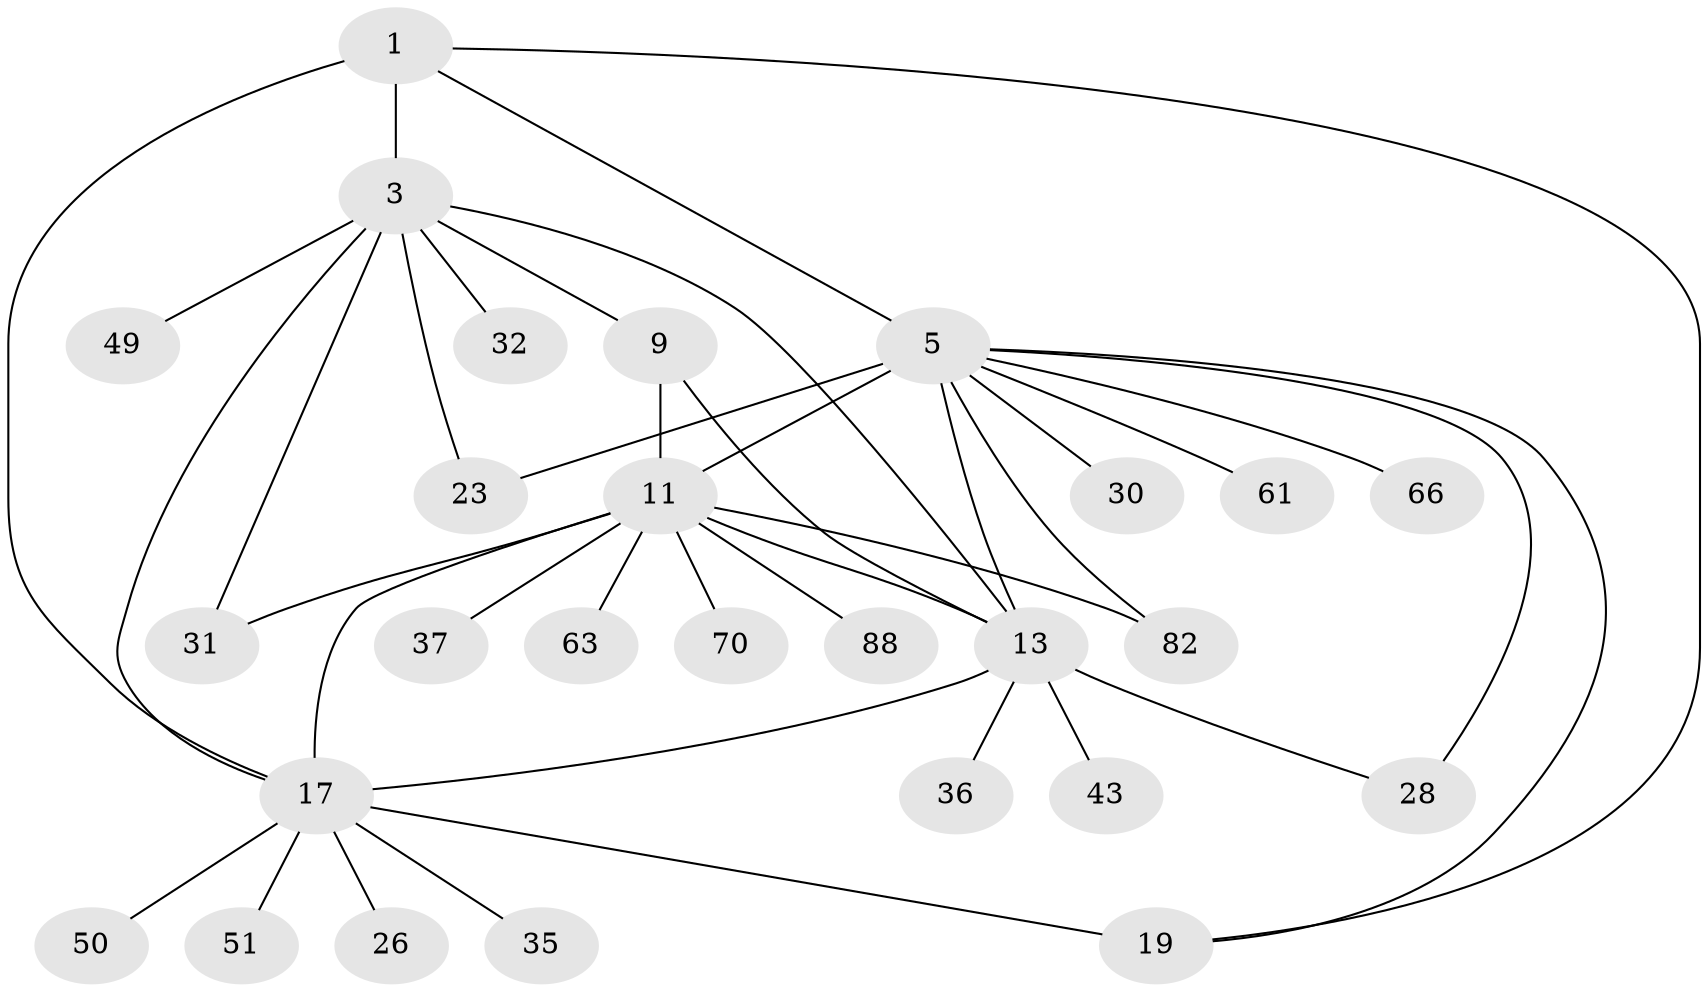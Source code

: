 // original degree distribution, {7: 0.021505376344086023, 9: 0.010752688172043012, 11: 0.021505376344086023, 4: 0.07526881720430108, 15: 0.010752688172043012, 6: 0.03225806451612903, 5: 0.010752688172043012, 13: 0.010752688172043012, 10: 0.010752688172043012, 3: 0.07526881720430108, 8: 0.021505376344086023, 1: 0.5053763440860215, 2: 0.1935483870967742}
// Generated by graph-tools (version 1.1) at 2025/19/03/04/25 18:19:54]
// undirected, 27 vertices, 39 edges
graph export_dot {
graph [start="1"]
  node [color=gray90,style=filled];
  1 [super="+18+27+2+73+69"];
  3 [super="+58+53+4+25+85+93"];
  5 [super="+6+60+8+7"];
  9 [super="+12+45+10"];
  11 [super="+21+33+52"];
  13 [super="+41+76+72+75+67+14"];
  17 [super="+20"];
  19 [super="+29+39+83+47"];
  23;
  26;
  28 [super="+42"];
  30 [super="+84+48"];
  31 [super="+46"];
  32;
  35;
  36;
  37 [super="+59+92+71"];
  43 [super="+56"];
  49;
  50;
  51;
  61;
  63;
  66;
  70;
  82 [super="+91"];
  88;
  1 -- 3 [weight=4];
  1 -- 19;
  1 -- 17 [weight=2];
  1 -- 5;
  3 -- 9;
  3 -- 32;
  3 -- 49;
  3 -- 17;
  3 -- 23;
  3 -- 31;
  3 -- 13;
  5 -- 66;
  5 -- 11 [weight=4];
  5 -- 13 [weight=4];
  5 -- 82;
  5 -- 19;
  5 -- 23;
  5 -- 28;
  5 -- 61;
  5 -- 30;
  9 -- 11 [weight=3];
  9 -- 13;
  11 -- 31;
  11 -- 37;
  11 -- 63;
  11 -- 70;
  11 -- 88;
  11 -- 17 [weight=2];
  11 -- 13 [weight=2];
  11 -- 82;
  13 -- 17;
  13 -- 36;
  13 -- 43;
  13 -- 28;
  17 -- 19 [weight=2];
  17 -- 35;
  17 -- 50;
  17 -- 51;
  17 -- 26;
}
